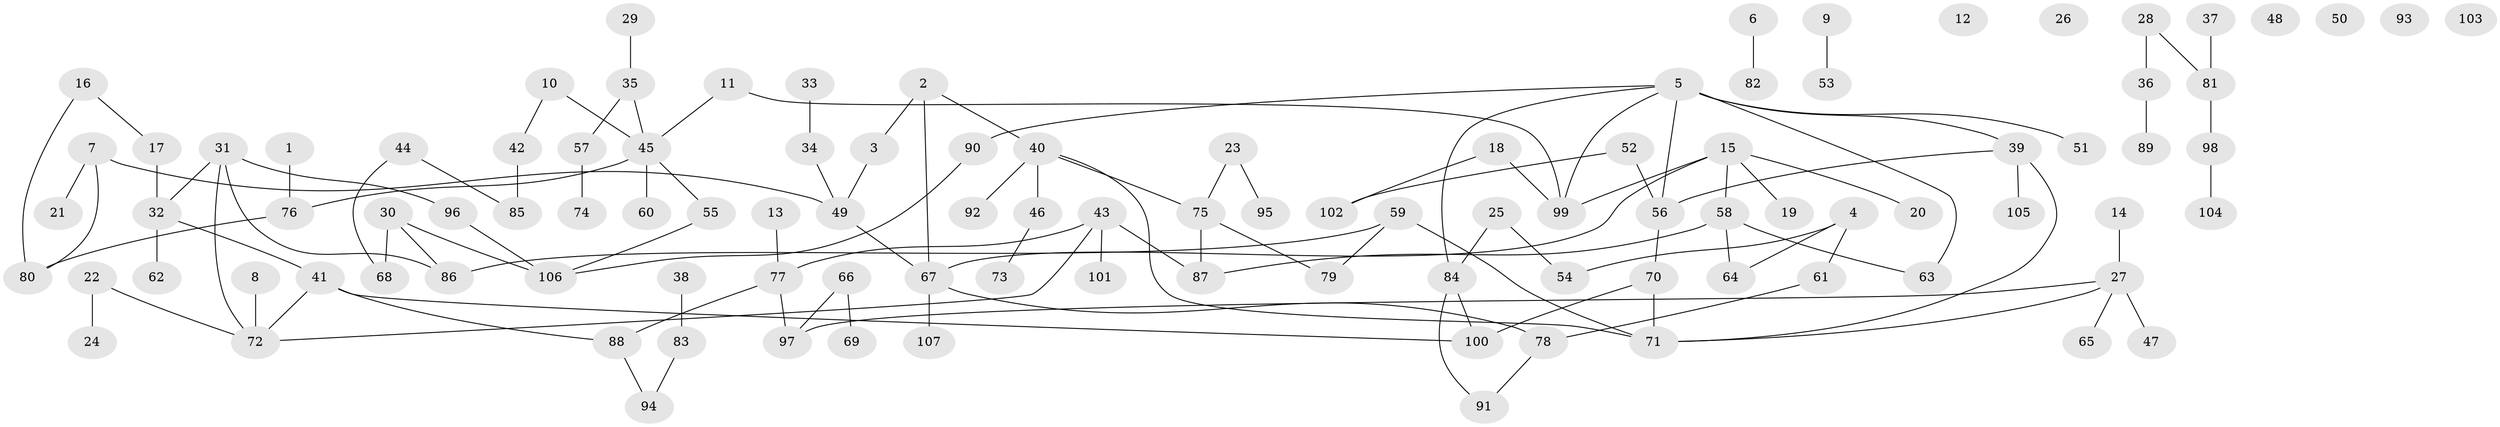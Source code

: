 // Generated by graph-tools (version 1.1) at 2025/49/03/09/25 03:49:13]
// undirected, 107 vertices, 120 edges
graph export_dot {
graph [start="1"]
  node [color=gray90,style=filled];
  1;
  2;
  3;
  4;
  5;
  6;
  7;
  8;
  9;
  10;
  11;
  12;
  13;
  14;
  15;
  16;
  17;
  18;
  19;
  20;
  21;
  22;
  23;
  24;
  25;
  26;
  27;
  28;
  29;
  30;
  31;
  32;
  33;
  34;
  35;
  36;
  37;
  38;
  39;
  40;
  41;
  42;
  43;
  44;
  45;
  46;
  47;
  48;
  49;
  50;
  51;
  52;
  53;
  54;
  55;
  56;
  57;
  58;
  59;
  60;
  61;
  62;
  63;
  64;
  65;
  66;
  67;
  68;
  69;
  70;
  71;
  72;
  73;
  74;
  75;
  76;
  77;
  78;
  79;
  80;
  81;
  82;
  83;
  84;
  85;
  86;
  87;
  88;
  89;
  90;
  91;
  92;
  93;
  94;
  95;
  96;
  97;
  98;
  99;
  100;
  101;
  102;
  103;
  104;
  105;
  106;
  107;
  1 -- 76;
  2 -- 3;
  2 -- 40;
  2 -- 67;
  3 -- 49;
  4 -- 54;
  4 -- 61;
  4 -- 64;
  5 -- 39;
  5 -- 51;
  5 -- 56;
  5 -- 63;
  5 -- 84;
  5 -- 90;
  5 -- 99;
  6 -- 82;
  7 -- 21;
  7 -- 49;
  7 -- 80;
  8 -- 72;
  9 -- 53;
  10 -- 42;
  10 -- 45;
  11 -- 45;
  11 -- 99;
  13 -- 77;
  14 -- 27;
  15 -- 19;
  15 -- 20;
  15 -- 58;
  15 -- 67;
  15 -- 99;
  16 -- 17;
  16 -- 80;
  17 -- 32;
  18 -- 99;
  18 -- 102;
  22 -- 24;
  22 -- 72;
  23 -- 75;
  23 -- 95;
  25 -- 54;
  25 -- 84;
  27 -- 47;
  27 -- 65;
  27 -- 71;
  27 -- 97;
  28 -- 36;
  28 -- 81;
  29 -- 35;
  30 -- 68;
  30 -- 86;
  30 -- 106;
  31 -- 32;
  31 -- 72;
  31 -- 86;
  31 -- 96;
  32 -- 41;
  32 -- 62;
  33 -- 34;
  34 -- 49;
  35 -- 45;
  35 -- 57;
  36 -- 89;
  37 -- 81;
  38 -- 83;
  39 -- 56;
  39 -- 71;
  39 -- 105;
  40 -- 46;
  40 -- 71;
  40 -- 75;
  40 -- 92;
  41 -- 72;
  41 -- 88;
  41 -- 100;
  42 -- 85;
  43 -- 72;
  43 -- 77;
  43 -- 87;
  43 -- 101;
  44 -- 68;
  44 -- 85;
  45 -- 55;
  45 -- 60;
  45 -- 76;
  46 -- 73;
  49 -- 67;
  52 -- 56;
  52 -- 102;
  55 -- 106;
  56 -- 70;
  57 -- 74;
  58 -- 63;
  58 -- 64;
  58 -- 87;
  59 -- 71;
  59 -- 79;
  59 -- 86;
  61 -- 78;
  66 -- 69;
  66 -- 97;
  67 -- 78;
  67 -- 107;
  70 -- 71;
  70 -- 100;
  75 -- 79;
  75 -- 87;
  76 -- 80;
  77 -- 88;
  77 -- 97;
  78 -- 91;
  81 -- 98;
  83 -- 94;
  84 -- 91;
  84 -- 100;
  88 -- 94;
  90 -- 106;
  96 -- 106;
  98 -- 104;
}

